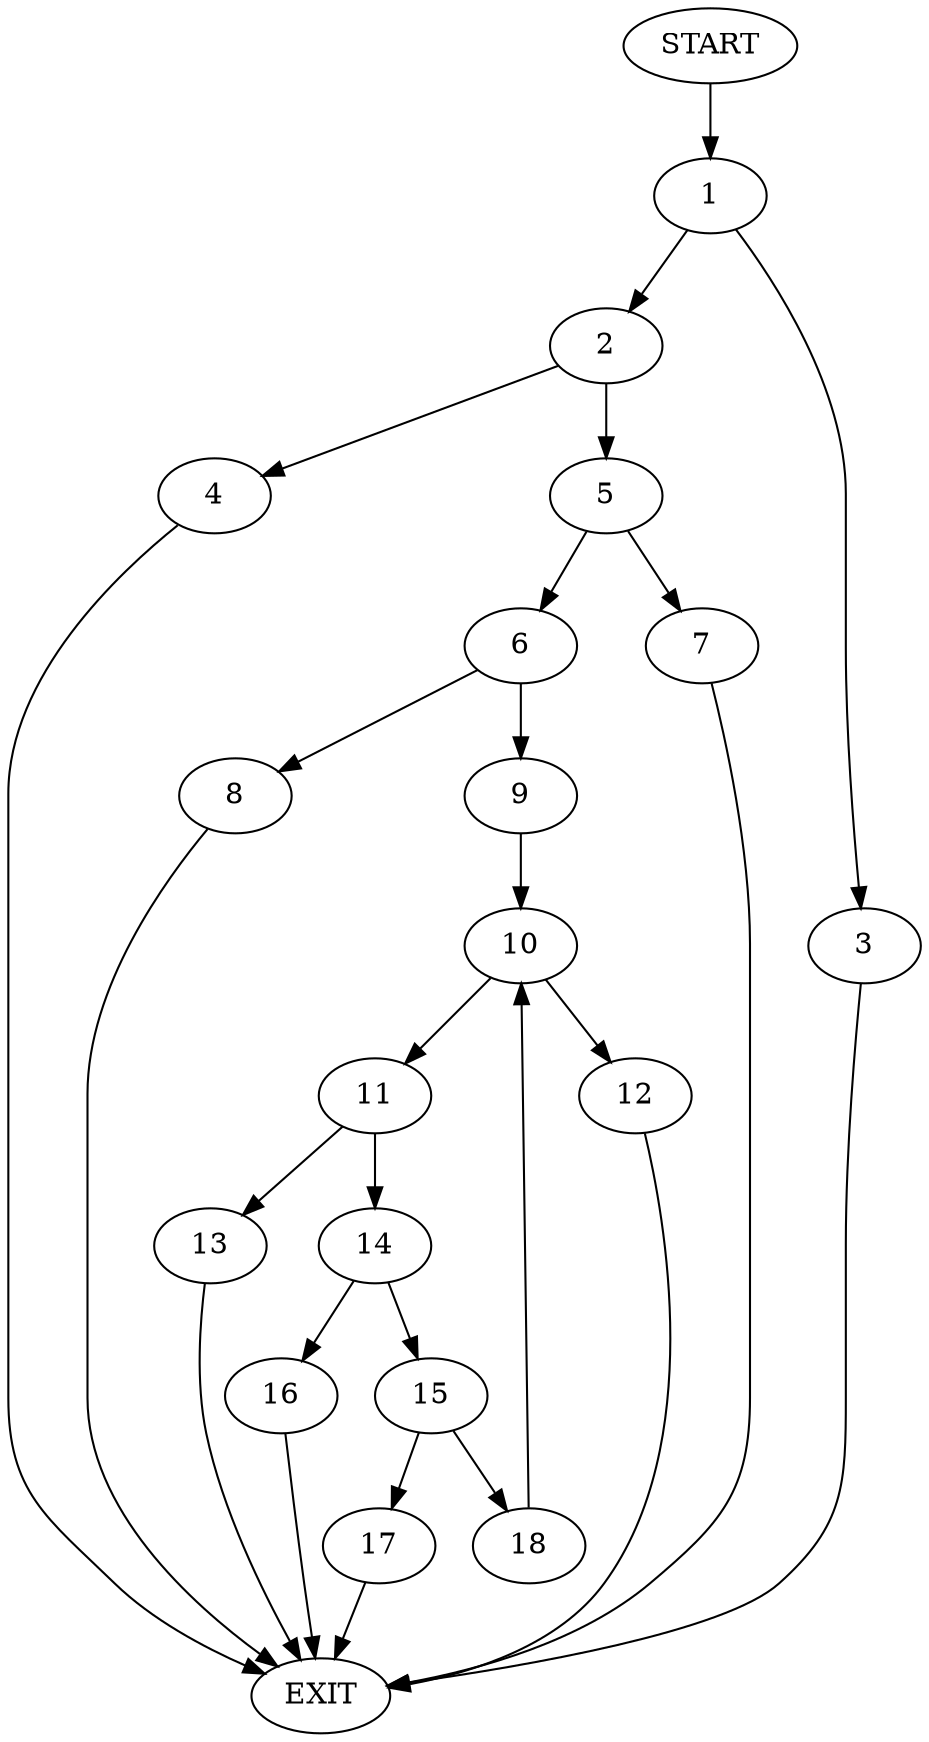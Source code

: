 digraph {
0 [label="START"]
19 [label="EXIT"]
0 -> 1
1 -> 2
1 -> 3
3 -> 19
2 -> 4
2 -> 5
5 -> 6
5 -> 7
4 -> 19
6 -> 8
6 -> 9
7 -> 19
8 -> 19
9 -> 10
10 -> 11
10 -> 12
11 -> 13
11 -> 14
12 -> 19
13 -> 19
14 -> 15
14 -> 16
16 -> 19
15 -> 17
15 -> 18
18 -> 10
17 -> 19
}

